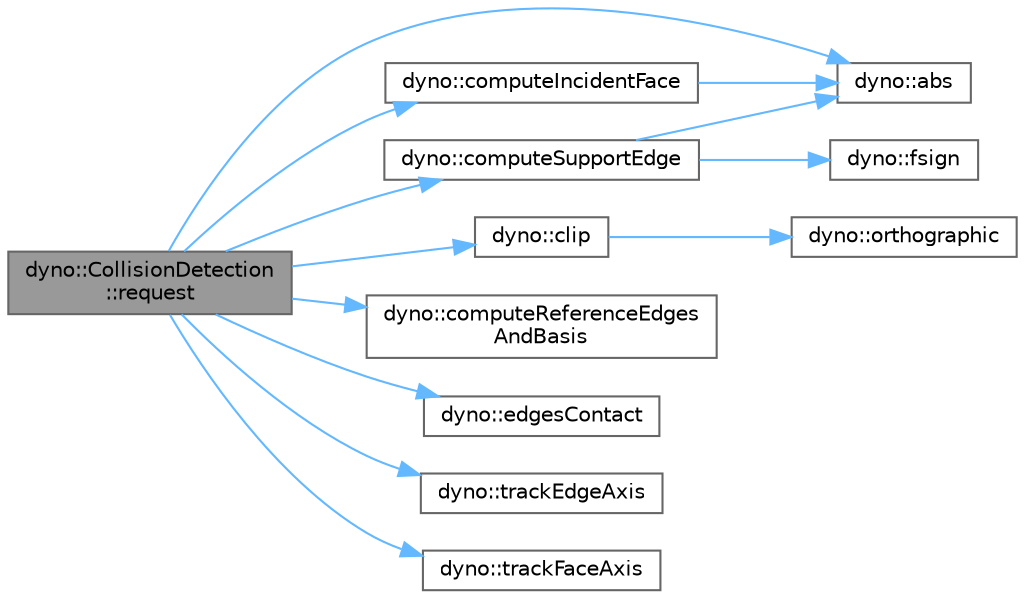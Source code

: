 digraph "dyno::CollisionDetection::request"
{
 // LATEX_PDF_SIZE
  bgcolor="transparent";
  edge [fontname=Helvetica,fontsize=10,labelfontname=Helvetica,labelfontsize=10];
  node [fontname=Helvetica,fontsize=10,shape=box,height=0.2,width=0.4];
  rankdir="LR";
  Node1 [id="Node000001",label="dyno::CollisionDetection\l::request",height=0.2,width=0.4,color="gray40", fillcolor="grey60", style="filled", fontcolor="black",tooltip=" "];
  Node1 -> Node2 [id="edge1_Node000001_Node000002",color="steelblue1",style="solid",tooltip=" "];
  Node2 [id="Node000002",label="dyno::abs",height=0.2,width=0.4,color="grey40", fillcolor="white", style="filled",URL="$namespacedyno.html#a611f1e43a5ee147f9c3f11d256378bbe",tooltip=" "];
  Node1 -> Node3 [id="edge2_Node000001_Node000003",color="steelblue1",style="solid",tooltip=" "];
  Node3 [id="Node000003",label="dyno::clip",height=0.2,width=0.4,color="grey40", fillcolor="white", style="filled",URL="$namespacedyno.html#af8211504549840b1dc8051774d1404bf",tooltip=" "];
  Node3 -> Node4 [id="edge3_Node000003_Node000004",color="steelblue1",style="solid",tooltip=" "];
  Node4 [id="Node000004",label="dyno::orthographic",height=0.2,width=0.4,color="grey40", fillcolor="white", style="filled",URL="$namespacedyno.html#abbd499912e29b90105332d0518845efb",tooltip=" "];
  Node1 -> Node5 [id="edge4_Node000001_Node000005",color="steelblue1",style="solid",tooltip=" "];
  Node5 [id="Node000005",label="dyno::computeIncidentFace",height=0.2,width=0.4,color="grey40", fillcolor="white", style="filled",URL="$namespacedyno.html#a56c88ccbbb8229e991e81d7300271c30",tooltip=" "];
  Node5 -> Node2 [id="edge5_Node000005_Node000002",color="steelblue1",style="solid",tooltip=" "];
  Node1 -> Node6 [id="edge6_Node000001_Node000006",color="steelblue1",style="solid",tooltip=" "];
  Node6 [id="Node000006",label="dyno::computeReferenceEdges\lAndBasis",height=0.2,width=0.4,color="grey40", fillcolor="white", style="filled",URL="$namespacedyno.html#a2c6c5abdc5172272721ad1c4540d338c",tooltip=" "];
  Node1 -> Node7 [id="edge7_Node000001_Node000007",color="steelblue1",style="solid",tooltip=" "];
  Node7 [id="Node000007",label="dyno::computeSupportEdge",height=0.2,width=0.4,color="grey40", fillcolor="white", style="filled",URL="$namespacedyno.html#a00fee21f8ddc3760d57f6ab7c8c25426",tooltip=" "];
  Node7 -> Node2 [id="edge8_Node000007_Node000002",color="steelblue1",style="solid",tooltip=" "];
  Node7 -> Node8 [id="edge9_Node000007_Node000008",color="steelblue1",style="solid",tooltip=" "];
  Node8 [id="Node000008",label="dyno::fsign",height=0.2,width=0.4,color="grey40", fillcolor="white", style="filled",URL="$namespacedyno.html#abb9ebe2da3c2dde56cfc74bcc917dac7",tooltip=" "];
  Node1 -> Node9 [id="edge10_Node000001_Node000009",color="steelblue1",style="solid",tooltip=" "];
  Node9 [id="Node000009",label="dyno::edgesContact",height=0.2,width=0.4,color="grey40", fillcolor="white", style="filled",URL="$namespacedyno.html#aacbe4e79f873129ec5a7e9c66727d9d5",tooltip=" "];
  Node1 -> Node10 [id="edge11_Node000001_Node000010",color="steelblue1",style="solid",tooltip=" "];
  Node10 [id="Node000010",label="dyno::trackEdgeAxis",height=0.2,width=0.4,color="grey40", fillcolor="white", style="filled",URL="$namespacedyno.html#ad2fce419c1939c18cd90469ad0c3846e",tooltip=" "];
  Node1 -> Node11 [id="edge12_Node000001_Node000011",color="steelblue1",style="solid",tooltip=" "];
  Node11 [id="Node000011",label="dyno::trackFaceAxis",height=0.2,width=0.4,color="grey40", fillcolor="white", style="filled",URL="$namespacedyno.html#ad02646782a1db9c7aad7b5ae4c229325",tooltip=" "];
}
